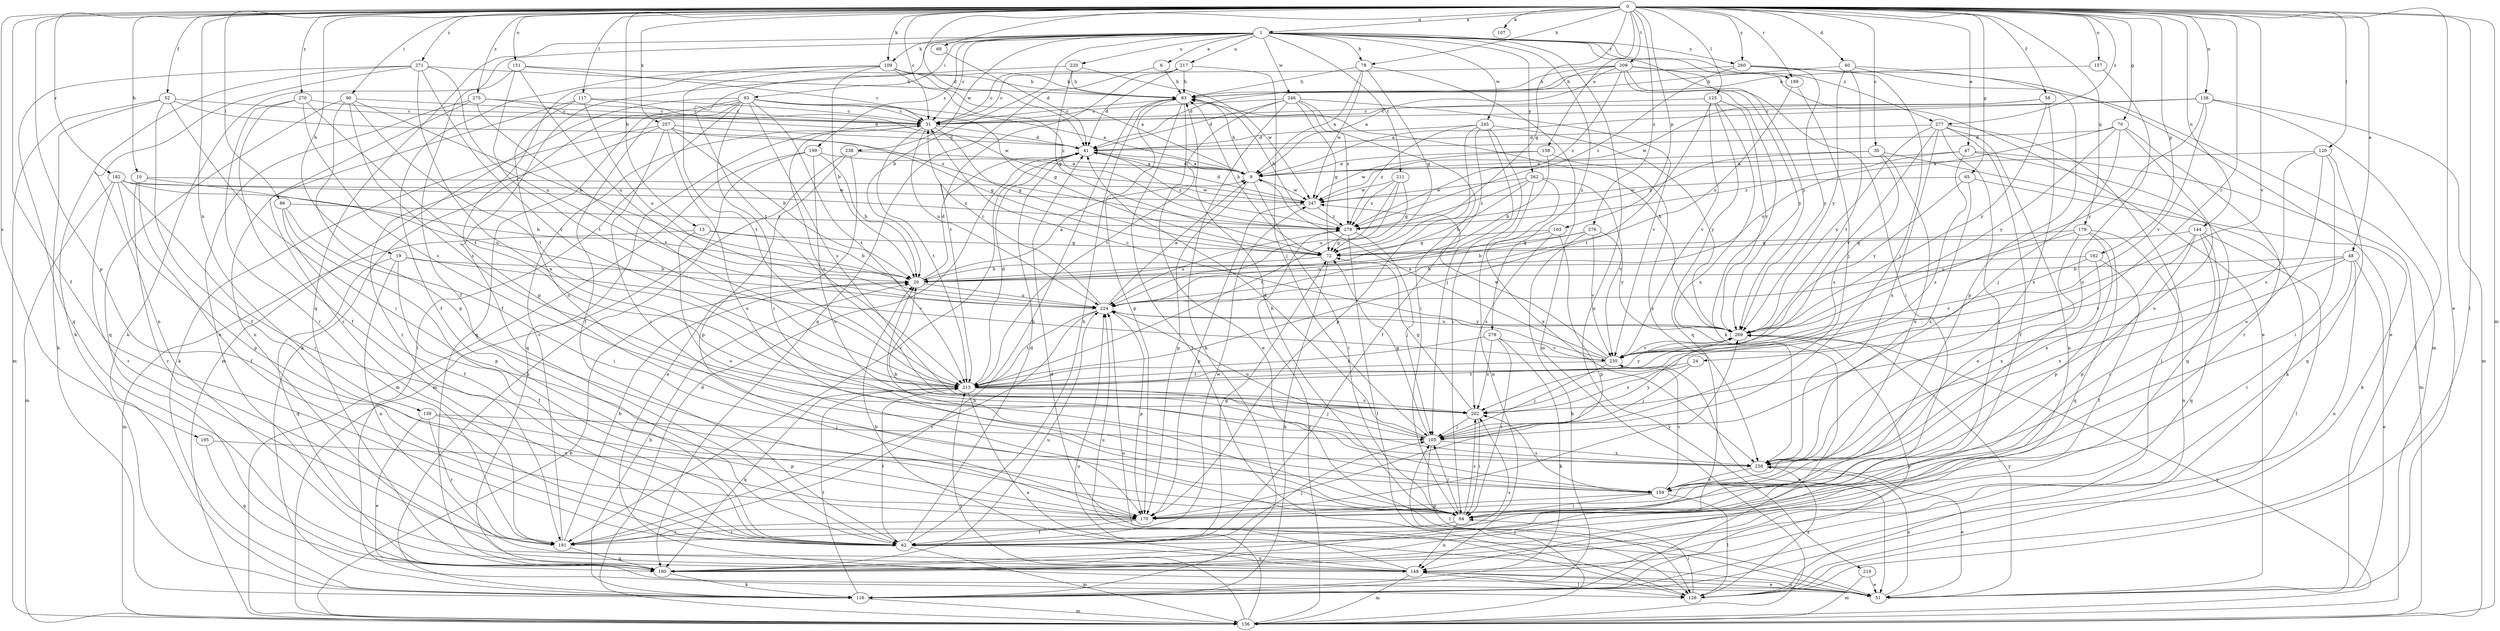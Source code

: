 strict digraph  {
0;
1;
6;
9;
10;
13;
19;
20;
24;
30;
31;
40;
41;
47;
48;
51;
52;
58;
62;
65;
68;
70;
72;
78;
83;
86;
90;
93;
94;
105;
107;
109;
116;
117;
120;
125;
126;
136;
138;
139;
144;
148;
151;
157;
158;
159;
162;
163;
170;
179;
180;
182;
189;
191;
195;
199;
202;
209;
211;
213;
216;
217;
220;
224;
235;
238;
245;
246;
247;
257;
258;
260;
262;
269;
270;
271;
275;
276;
277;
278;
279;
0 -> 1  [label=a];
0 -> 10  [label=b];
0 -> 13  [label=b];
0 -> 19  [label=b];
0 -> 24  [label=c];
0 -> 30  [label=c];
0 -> 31  [label=c];
0 -> 40  [label=d];
0 -> 41  [label=d];
0 -> 47  [label=e];
0 -> 48  [label=e];
0 -> 51  [label=e];
0 -> 52  [label=f];
0 -> 58  [label=f];
0 -> 62  [label=f];
0 -> 65  [label=g];
0 -> 68  [label=g];
0 -> 70  [label=g];
0 -> 72  [label=g];
0 -> 78  [label=h];
0 -> 86  [label=i];
0 -> 90  [label=i];
0 -> 107  [label=k];
0 -> 109  [label=k];
0 -> 117  [label=l];
0 -> 120  [label=l];
0 -> 125  [label=l];
0 -> 126  [label=l];
0 -> 136  [label=m];
0 -> 138  [label=n];
0 -> 139  [label=n];
0 -> 144  [label=n];
0 -> 151  [label=o];
0 -> 157  [label=o];
0 -> 158  [label=o];
0 -> 162  [label=p];
0 -> 163  [label=p];
0 -> 170  [label=p];
0 -> 179  [label=q];
0 -> 182  [label=r];
0 -> 189  [label=r];
0 -> 195  [label=s];
0 -> 209  [label=t];
0 -> 235  [label=v];
0 -> 257  [label=x];
0 -> 260  [label=y];
0 -> 270  [label=z];
0 -> 271  [label=z];
0 -> 275  [label=z];
0 -> 276  [label=z];
0 -> 277  [label=z];
1 -> 6  [label=a];
1 -> 20  [label=b];
1 -> 31  [label=c];
1 -> 62  [label=f];
1 -> 78  [label=h];
1 -> 93  [label=i];
1 -> 109  [label=k];
1 -> 180  [label=q];
1 -> 189  [label=r];
1 -> 199  [label=s];
1 -> 211  [label=t];
1 -> 213  [label=t];
1 -> 216  [label=u];
1 -> 217  [label=u];
1 -> 220  [label=u];
1 -> 238  [label=w];
1 -> 245  [label=w];
1 -> 246  [label=w];
1 -> 260  [label=y];
1 -> 262  [label=y];
1 -> 269  [label=y];
1 -> 277  [label=z];
1 -> 278  [label=z];
6 -> 83  [label=h];
6 -> 180  [label=q];
9 -> 41  [label=d];
9 -> 83  [label=h];
9 -> 94  [label=i];
9 -> 170  [label=p];
9 -> 247  [label=w];
10 -> 62  [label=f];
10 -> 191  [label=r];
10 -> 224  [label=u];
10 -> 247  [label=w];
13 -> 20  [label=b];
13 -> 72  [label=g];
13 -> 136  [label=m];
13 -> 159  [label=o];
19 -> 20  [label=b];
19 -> 62  [label=f];
19 -> 148  [label=n];
19 -> 180  [label=q];
19 -> 235  [label=v];
20 -> 9  [label=a];
20 -> 41  [label=d];
20 -> 224  [label=u];
24 -> 105  [label=j];
24 -> 202  [label=s];
24 -> 213  [label=t];
30 -> 9  [label=a];
30 -> 116  [label=k];
30 -> 159  [label=o];
30 -> 202  [label=s];
30 -> 279  [label=z];
31 -> 41  [label=d];
31 -> 72  [label=g];
31 -> 180  [label=q];
31 -> 202  [label=s];
31 -> 213  [label=t];
31 -> 224  [label=u];
40 -> 51  [label=e];
40 -> 83  [label=h];
40 -> 170  [label=p];
40 -> 213  [label=t];
40 -> 269  [label=y];
41 -> 9  [label=a];
41 -> 191  [label=r];
41 -> 279  [label=z];
47 -> 9  [label=a];
47 -> 136  [label=m];
47 -> 180  [label=q];
47 -> 202  [label=s];
47 -> 279  [label=z];
48 -> 20  [label=b];
48 -> 51  [label=e];
48 -> 94  [label=i];
48 -> 148  [label=n];
48 -> 235  [label=v];
48 -> 258  [label=x];
51 -> 41  [label=d];
51 -> 148  [label=n];
51 -> 258  [label=x];
51 -> 269  [label=y];
52 -> 31  [label=c];
52 -> 62  [label=f];
52 -> 94  [label=i];
52 -> 116  [label=k];
52 -> 136  [label=m];
52 -> 279  [label=z];
58 -> 31  [label=c];
58 -> 247  [label=w];
58 -> 258  [label=x];
58 -> 269  [label=y];
62 -> 41  [label=d];
62 -> 72  [label=g];
62 -> 83  [label=h];
62 -> 105  [label=j];
62 -> 136  [label=m];
62 -> 148  [label=n];
62 -> 213  [label=t];
62 -> 247  [label=w];
65 -> 116  [label=k];
65 -> 247  [label=w];
65 -> 258  [label=x];
65 -> 269  [label=y];
68 -> 41  [label=d];
70 -> 41  [label=d];
70 -> 105  [label=j];
70 -> 159  [label=o];
70 -> 191  [label=r];
70 -> 224  [label=u];
70 -> 269  [label=y];
72 -> 20  [label=b];
72 -> 83  [label=h];
72 -> 116  [label=k];
78 -> 9  [label=a];
78 -> 72  [label=g];
78 -> 83  [label=h];
78 -> 136  [label=m];
78 -> 247  [label=w];
83 -> 31  [label=c];
83 -> 51  [label=e];
83 -> 126  [label=l];
83 -> 170  [label=p];
86 -> 62  [label=f];
86 -> 94  [label=i];
86 -> 170  [label=p];
86 -> 279  [label=z];
90 -> 20  [label=b];
90 -> 31  [label=c];
90 -> 170  [label=p];
90 -> 180  [label=q];
90 -> 202  [label=s];
90 -> 213  [label=t];
93 -> 9  [label=a];
93 -> 31  [label=c];
93 -> 62  [label=f];
93 -> 72  [label=g];
93 -> 94  [label=i];
93 -> 116  [label=k];
93 -> 126  [label=l];
93 -> 136  [label=m];
93 -> 180  [label=q];
93 -> 202  [label=s];
93 -> 213  [label=t];
94 -> 20  [label=b];
94 -> 83  [label=h];
94 -> 105  [label=j];
94 -> 148  [label=n];
94 -> 191  [label=r];
94 -> 202  [label=s];
105 -> 41  [label=d];
105 -> 72  [label=g];
105 -> 126  [label=l];
105 -> 224  [label=u];
105 -> 258  [label=x];
105 -> 269  [label=y];
109 -> 9  [label=a];
109 -> 20  [label=b];
109 -> 62  [label=f];
109 -> 83  [label=h];
109 -> 170  [label=p];
109 -> 213  [label=t];
109 -> 279  [label=z];
116 -> 20  [label=b];
116 -> 136  [label=m];
116 -> 213  [label=t];
116 -> 269  [label=y];
117 -> 31  [label=c];
117 -> 148  [label=n];
117 -> 159  [label=o];
117 -> 224  [label=u];
117 -> 247  [label=w];
120 -> 9  [label=a];
120 -> 94  [label=i];
120 -> 159  [label=o];
120 -> 180  [label=q];
120 -> 202  [label=s];
125 -> 31  [label=c];
125 -> 180  [label=q];
125 -> 213  [label=t];
125 -> 235  [label=v];
125 -> 258  [label=x];
125 -> 269  [label=y];
126 -> 94  [label=i];
126 -> 224  [label=u];
126 -> 258  [label=x];
136 -> 20  [label=b];
136 -> 41  [label=d];
136 -> 105  [label=j];
136 -> 213  [label=t];
136 -> 224  [label=u];
136 -> 269  [label=y];
136 -> 279  [label=z];
138 -> 9  [label=a];
138 -> 31  [label=c];
138 -> 126  [label=l];
138 -> 136  [label=m];
138 -> 235  [label=v];
138 -> 269  [label=y];
139 -> 51  [label=e];
139 -> 105  [label=j];
139 -> 170  [label=p];
139 -> 191  [label=r];
144 -> 72  [label=g];
144 -> 94  [label=i];
144 -> 126  [label=l];
144 -> 170  [label=p];
144 -> 180  [label=q];
144 -> 258  [label=x];
148 -> 20  [label=b];
148 -> 51  [label=e];
148 -> 126  [label=l];
148 -> 136  [label=m];
148 -> 224  [label=u];
151 -> 31  [label=c];
151 -> 83  [label=h];
151 -> 116  [label=k];
151 -> 213  [label=t];
151 -> 224  [label=u];
157 -> 83  [label=h];
157 -> 159  [label=o];
158 -> 9  [label=a];
158 -> 20  [label=b];
158 -> 247  [label=w];
158 -> 258  [label=x];
159 -> 94  [label=i];
159 -> 126  [label=l];
159 -> 170  [label=p];
159 -> 202  [label=s];
159 -> 235  [label=v];
162 -> 20  [label=b];
162 -> 62  [label=f];
162 -> 235  [label=v];
162 -> 258  [label=x];
163 -> 72  [label=g];
163 -> 170  [label=p];
163 -> 202  [label=s];
163 -> 224  [label=u];
170 -> 62  [label=f];
170 -> 191  [label=r];
170 -> 269  [label=y];
179 -> 72  [label=g];
179 -> 148  [label=n];
179 -> 159  [label=o];
179 -> 170  [label=p];
179 -> 180  [label=q];
179 -> 224  [label=u];
180 -> 116  [label=k];
180 -> 202  [label=s];
180 -> 224  [label=u];
182 -> 20  [label=b];
182 -> 94  [label=i];
182 -> 136  [label=m];
182 -> 170  [label=p];
182 -> 191  [label=r];
182 -> 247  [label=w];
182 -> 279  [label=z];
189 -> 105  [label=j];
189 -> 224  [label=u];
191 -> 20  [label=b];
191 -> 31  [label=c];
191 -> 83  [label=h];
191 -> 180  [label=q];
195 -> 180  [label=q];
195 -> 258  [label=x];
199 -> 9  [label=a];
199 -> 20  [label=b];
199 -> 116  [label=k];
199 -> 136  [label=m];
199 -> 159  [label=o];
202 -> 72  [label=g];
202 -> 94  [label=i];
202 -> 105  [label=j];
209 -> 9  [label=a];
209 -> 31  [label=c];
209 -> 41  [label=d];
209 -> 51  [label=e];
209 -> 83  [label=h];
209 -> 94  [label=i];
209 -> 116  [label=k];
209 -> 269  [label=y];
209 -> 279  [label=z];
211 -> 72  [label=g];
211 -> 213  [label=t];
211 -> 224  [label=u];
211 -> 247  [label=w];
211 -> 279  [label=z];
213 -> 41  [label=d];
213 -> 51  [label=e];
213 -> 105  [label=j];
213 -> 180  [label=q];
213 -> 202  [label=s];
213 -> 269  [label=y];
216 -> 51  [label=e];
216 -> 136  [label=m];
217 -> 31  [label=c];
217 -> 41  [label=d];
217 -> 83  [label=h];
217 -> 105  [label=j];
217 -> 213  [label=t];
220 -> 62  [label=f];
220 -> 72  [label=g];
220 -> 83  [label=h];
220 -> 247  [label=w];
224 -> 9  [label=a];
224 -> 31  [label=c];
224 -> 170  [label=p];
224 -> 191  [label=r];
224 -> 213  [label=t];
224 -> 269  [label=y];
235 -> 9  [label=a];
235 -> 31  [label=c];
235 -> 51  [label=e];
235 -> 105  [label=j];
235 -> 213  [label=t];
235 -> 247  [label=w];
238 -> 9  [label=a];
238 -> 51  [label=e];
238 -> 136  [label=m];
238 -> 170  [label=p];
245 -> 41  [label=d];
245 -> 62  [label=f];
245 -> 94  [label=i];
245 -> 105  [label=j];
245 -> 170  [label=p];
245 -> 269  [label=y];
245 -> 279  [label=z];
246 -> 31  [label=c];
246 -> 41  [label=d];
246 -> 72  [label=g];
246 -> 94  [label=i];
246 -> 116  [label=k];
246 -> 213  [label=t];
246 -> 235  [label=v];
246 -> 279  [label=z];
247 -> 41  [label=d];
247 -> 170  [label=p];
247 -> 279  [label=z];
257 -> 20  [label=b];
257 -> 41  [label=d];
257 -> 72  [label=g];
257 -> 94  [label=i];
257 -> 116  [label=k];
257 -> 159  [label=o];
257 -> 191  [label=r];
258 -> 20  [label=b];
258 -> 51  [label=e];
258 -> 159  [label=o];
260 -> 83  [label=h];
260 -> 105  [label=j];
260 -> 136  [label=m];
260 -> 269  [label=y];
260 -> 279  [label=z];
262 -> 20  [label=b];
262 -> 148  [label=n];
262 -> 235  [label=v];
262 -> 247  [label=w];
262 -> 258  [label=x];
262 -> 279  [label=z];
269 -> 83  [label=h];
269 -> 224  [label=u];
269 -> 235  [label=v];
270 -> 31  [label=c];
270 -> 62  [label=f];
270 -> 191  [label=r];
270 -> 202  [label=s];
270 -> 213  [label=t];
271 -> 83  [label=h];
271 -> 116  [label=k];
271 -> 148  [label=n];
271 -> 180  [label=q];
271 -> 213  [label=t];
271 -> 224  [label=u];
271 -> 258  [label=x];
275 -> 31  [label=c];
275 -> 41  [label=d];
275 -> 148  [label=n];
275 -> 191  [label=r];
275 -> 213  [label=t];
276 -> 20  [label=b];
276 -> 72  [label=g];
276 -> 116  [label=k];
276 -> 235  [label=v];
276 -> 269  [label=y];
277 -> 41  [label=d];
277 -> 62  [label=f];
277 -> 94  [label=i];
277 -> 126  [label=l];
277 -> 148  [label=n];
277 -> 235  [label=v];
277 -> 258  [label=x];
277 -> 269  [label=y];
278 -> 94  [label=i];
278 -> 116  [label=k];
278 -> 202  [label=s];
278 -> 213  [label=t];
278 -> 235  [label=v];
279 -> 72  [label=g];
279 -> 83  [label=h];
279 -> 105  [label=j];
279 -> 126  [label=l];
279 -> 224  [label=u];
}
